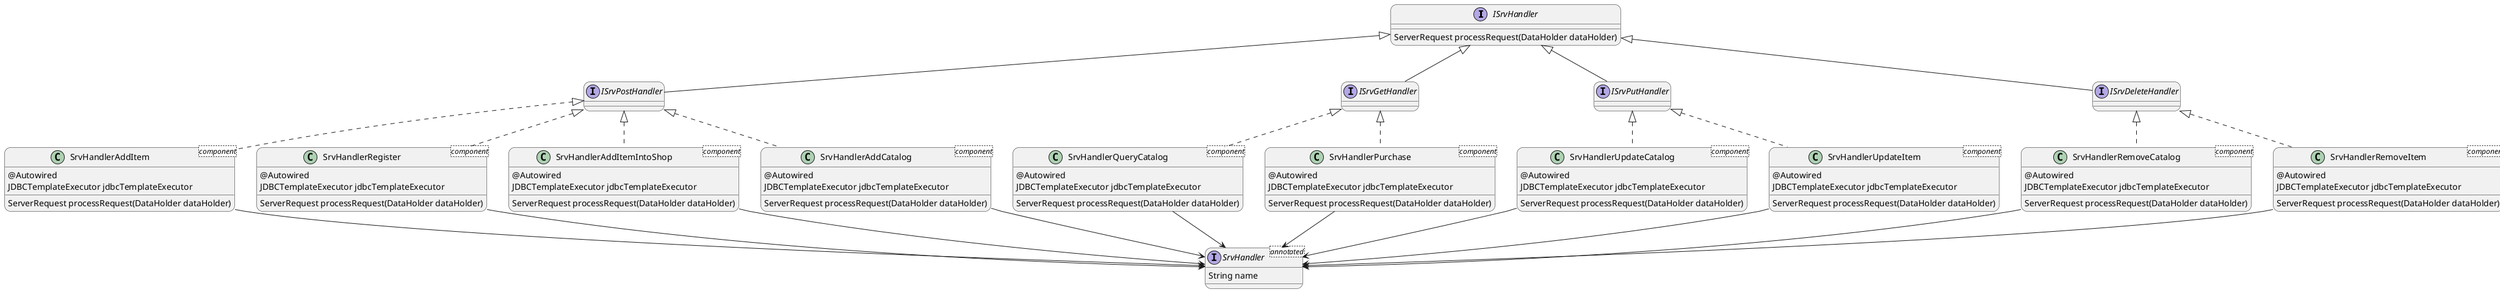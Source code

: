 @startuml

skinparam sequenceArrowThickness 1
skinparam roundcorner 20

interface ISrvHandler {
    ServerRequest processRequest(DataHolder dataHolder)
}

interface ISrvPostHandler implements ISrvHandler
interface ISrvGetHandler implements ISrvHandler
interface ISrvPutHandler implements ISrvHandler
interface ISrvDeleteHandler implements ISrvHandler


class SrvHandlerAddItem<component> implements ISrvPostHandler {
    @Autowired
    JDBCTemplateExecutor jdbcTemplateExecutor
    ServerRequest processRequest(DataHolder dataHolder)

}

class SrvHandlerRegister<component> implements ISrvPostHandler {
@Autowired
    JDBCTemplateExecutor jdbcTemplateExecutor
    ServerRequest processRequest(DataHolder dataHolder)
}
class SrvHandlerAddItemIntoShop<component> implements ISrvPostHandler {
@Autowired
    JDBCTemplateExecutor jdbcTemplateExecutor
    ServerRequest processRequest(DataHolder dataHolder)
}
class SrvHandlerAddCatalog<component> implements ISrvPostHandler {
@Autowired
    JDBCTemplateExecutor jdbcTemplateExecutor
    ServerRequest processRequest(DataHolder dataHolder)
}

class SrvHandlerQueryCatalog<component> implements ISrvGetHandler{
@Autowired
    JDBCTemplateExecutor jdbcTemplateExecutor
    ServerRequest processRequest(DataHolder dataHolder)
}

class SrvHandlerPurchase<component> implements ISrvGetHandler{
@Autowired
    JDBCTemplateExecutor jdbcTemplateExecutor
    ServerRequest processRequest(DataHolder dataHolder)
}

class SrvHandlerUpdateCatalog<component> implements ISrvPutHandler{
@Autowired
    JDBCTemplateExecutor jdbcTemplateExecutor
    ServerRequest processRequest(DataHolder dataHolder)
}

class SrvHandlerUpdateItem<component> implements ISrvPutHandler{
@Autowired
    JDBCTemplateExecutor jdbcTemplateExecutor
    ServerRequest processRequest(DataHolder dataHolder)
}

class SrvHandlerRemoveCatalog<component> implements ISrvDeleteHandler{
@Autowired
    JDBCTemplateExecutor jdbcTemplateExecutor
    ServerRequest processRequest(DataHolder dataHolder)
}

class SrvHandlerRemoveItem<component> implements ISrvDeleteHandler{
@Autowired
    JDBCTemplateExecutor jdbcTemplateExecutor
    ServerRequest processRequest(DataHolder dataHolder)
}

interface SrvHandler<annotated>{
 String name
}

SrvHandlerRemoveItem --> SrvHandler
SrvHandlerRemoveCatalog --> SrvHandler
SrvHandlerUpdateItem --> SrvHandler
SrvHandlerUpdateCatalog --> SrvHandler
SrvHandlerPurchase --> SrvHandler
SrvHandlerQueryCatalog --> SrvHandler
SrvHandlerAddCatalog --> SrvHandler
SrvHandlerAddItemIntoShop --> SrvHandler
SrvHandlerRegister --> SrvHandler
SrvHandlerAddItem --> SrvHandler


@enduml